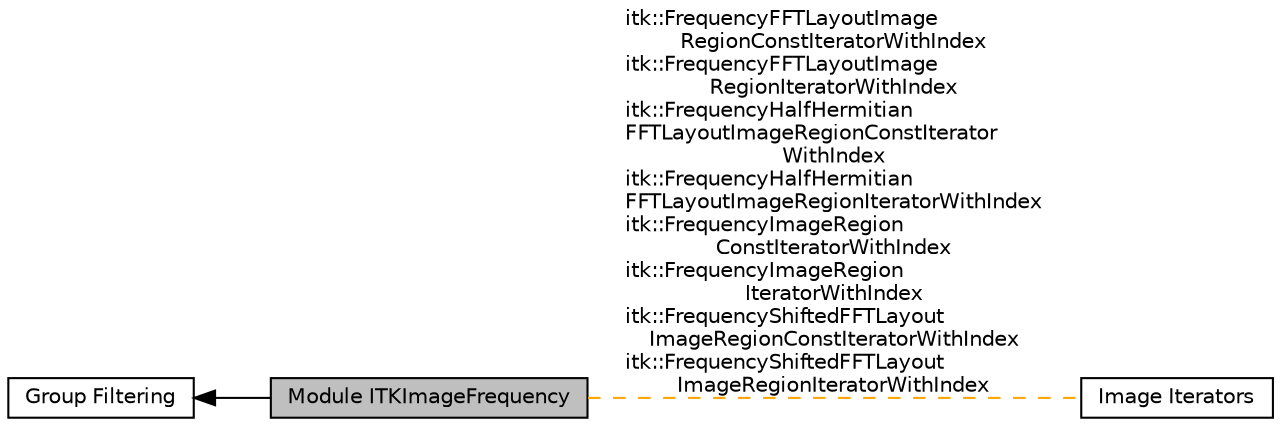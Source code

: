 digraph "Module ITKImageFrequency"
{
  edge [fontname="Helvetica",fontsize="10",labelfontname="Helvetica",labelfontsize="10"];
  node [fontname="Helvetica",fontsize="10",shape=box];
  rankdir=LR;
  Node2 [label="Group Filtering",height=0.2,width=0.4,color="black", fillcolor="white", style="filled",URL="$group__Group-Filtering.html",tooltip=" "];
  Node1 [label="Module ITKImageFrequency",height=0.2,width=0.4,color="black", fillcolor="grey75", style="filled", fontcolor="black",tooltip=" "];
  Node3 [label="Image Iterators",height=0.2,width=0.4,color="black", fillcolor="white", style="filled",URL="$group__ImageIterators.html",tooltip=" "];
  Node2->Node1 [shape=plaintext, dir="back", style="solid"];
  Node1->Node3 [shape=plaintext, label="itk::FrequencyFFTLayoutImage\lRegionConstIteratorWithIndex\nitk::FrequencyFFTLayoutImage\lRegionIteratorWithIndex\nitk::FrequencyHalfHermitian\lFFTLayoutImageRegionConstIterator\lWithIndex\nitk::FrequencyHalfHermitian\lFFTLayoutImageRegionIteratorWithIndex\nitk::FrequencyImageRegion\lConstIteratorWithIndex\nitk::FrequencyImageRegion\lIteratorWithIndex\nitk::FrequencyShiftedFFTLayout\lImageRegionConstIteratorWithIndex\nitk::FrequencyShiftedFFTLayout\lImageRegionIteratorWithIndex", color="orange", dir="none", style="dashed"];
}
